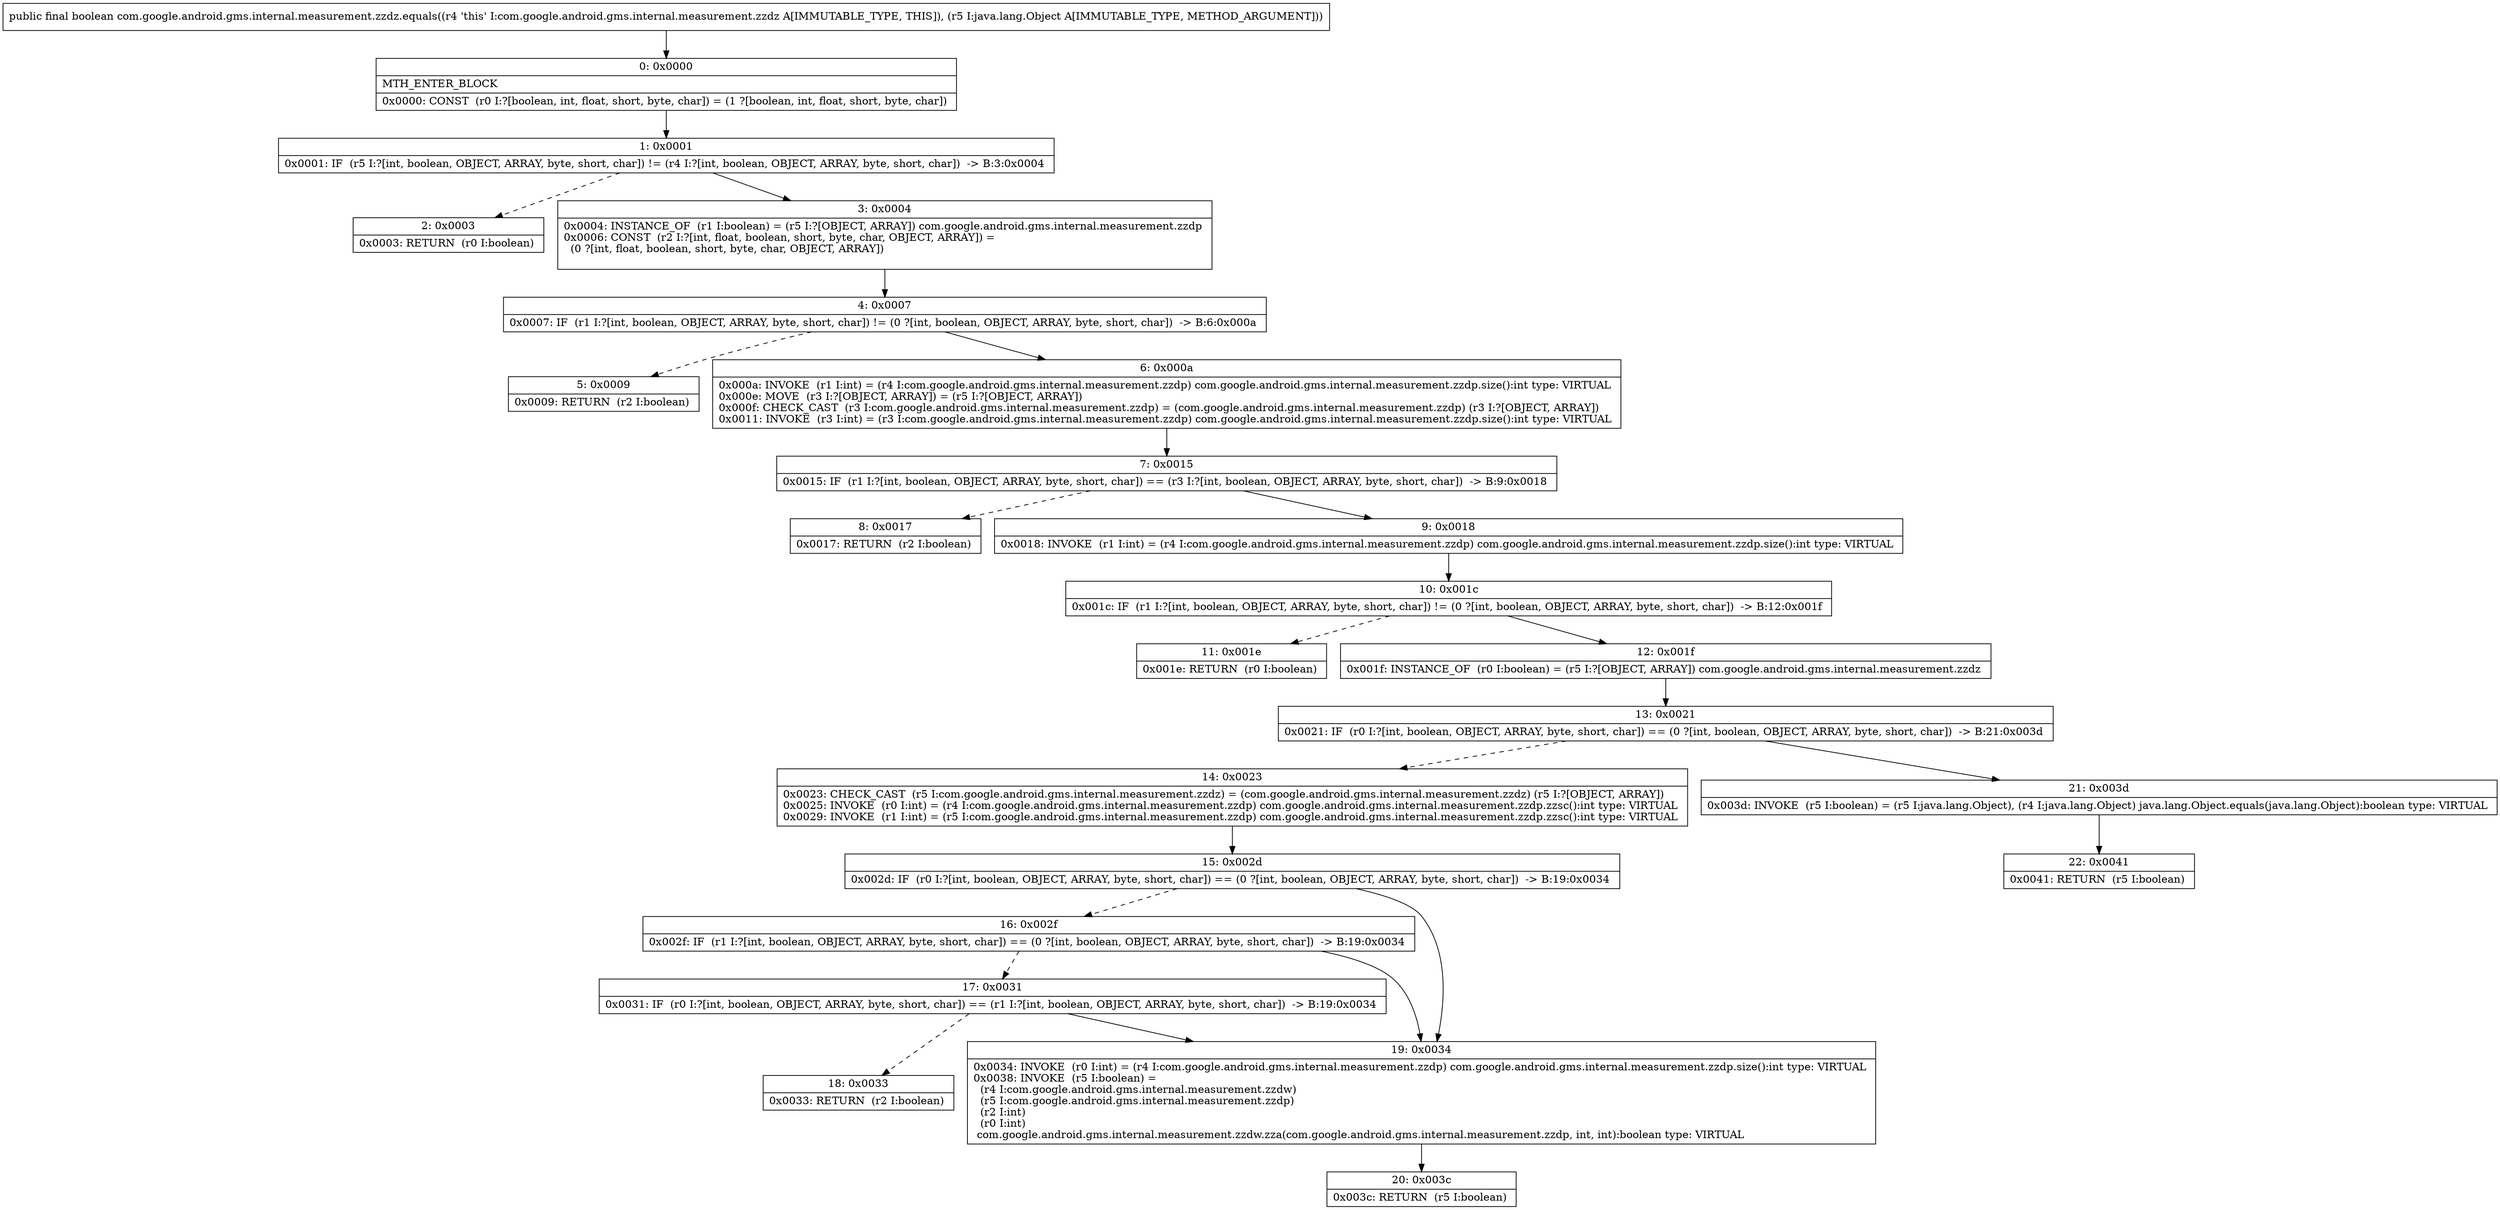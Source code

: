 digraph "CFG forcom.google.android.gms.internal.measurement.zzdz.equals(Ljava\/lang\/Object;)Z" {
Node_0 [shape=record,label="{0\:\ 0x0000|MTH_ENTER_BLOCK\l|0x0000: CONST  (r0 I:?[boolean, int, float, short, byte, char]) = (1 ?[boolean, int, float, short, byte, char]) \l}"];
Node_1 [shape=record,label="{1\:\ 0x0001|0x0001: IF  (r5 I:?[int, boolean, OBJECT, ARRAY, byte, short, char]) != (r4 I:?[int, boolean, OBJECT, ARRAY, byte, short, char])  \-\> B:3:0x0004 \l}"];
Node_2 [shape=record,label="{2\:\ 0x0003|0x0003: RETURN  (r0 I:boolean) \l}"];
Node_3 [shape=record,label="{3\:\ 0x0004|0x0004: INSTANCE_OF  (r1 I:boolean) = (r5 I:?[OBJECT, ARRAY]) com.google.android.gms.internal.measurement.zzdp \l0x0006: CONST  (r2 I:?[int, float, boolean, short, byte, char, OBJECT, ARRAY]) = \l  (0 ?[int, float, boolean, short, byte, char, OBJECT, ARRAY])\l \l}"];
Node_4 [shape=record,label="{4\:\ 0x0007|0x0007: IF  (r1 I:?[int, boolean, OBJECT, ARRAY, byte, short, char]) != (0 ?[int, boolean, OBJECT, ARRAY, byte, short, char])  \-\> B:6:0x000a \l}"];
Node_5 [shape=record,label="{5\:\ 0x0009|0x0009: RETURN  (r2 I:boolean) \l}"];
Node_6 [shape=record,label="{6\:\ 0x000a|0x000a: INVOKE  (r1 I:int) = (r4 I:com.google.android.gms.internal.measurement.zzdp) com.google.android.gms.internal.measurement.zzdp.size():int type: VIRTUAL \l0x000e: MOVE  (r3 I:?[OBJECT, ARRAY]) = (r5 I:?[OBJECT, ARRAY]) \l0x000f: CHECK_CAST  (r3 I:com.google.android.gms.internal.measurement.zzdp) = (com.google.android.gms.internal.measurement.zzdp) (r3 I:?[OBJECT, ARRAY]) \l0x0011: INVOKE  (r3 I:int) = (r3 I:com.google.android.gms.internal.measurement.zzdp) com.google.android.gms.internal.measurement.zzdp.size():int type: VIRTUAL \l}"];
Node_7 [shape=record,label="{7\:\ 0x0015|0x0015: IF  (r1 I:?[int, boolean, OBJECT, ARRAY, byte, short, char]) == (r3 I:?[int, boolean, OBJECT, ARRAY, byte, short, char])  \-\> B:9:0x0018 \l}"];
Node_8 [shape=record,label="{8\:\ 0x0017|0x0017: RETURN  (r2 I:boolean) \l}"];
Node_9 [shape=record,label="{9\:\ 0x0018|0x0018: INVOKE  (r1 I:int) = (r4 I:com.google.android.gms.internal.measurement.zzdp) com.google.android.gms.internal.measurement.zzdp.size():int type: VIRTUAL \l}"];
Node_10 [shape=record,label="{10\:\ 0x001c|0x001c: IF  (r1 I:?[int, boolean, OBJECT, ARRAY, byte, short, char]) != (0 ?[int, boolean, OBJECT, ARRAY, byte, short, char])  \-\> B:12:0x001f \l}"];
Node_11 [shape=record,label="{11\:\ 0x001e|0x001e: RETURN  (r0 I:boolean) \l}"];
Node_12 [shape=record,label="{12\:\ 0x001f|0x001f: INSTANCE_OF  (r0 I:boolean) = (r5 I:?[OBJECT, ARRAY]) com.google.android.gms.internal.measurement.zzdz \l}"];
Node_13 [shape=record,label="{13\:\ 0x0021|0x0021: IF  (r0 I:?[int, boolean, OBJECT, ARRAY, byte, short, char]) == (0 ?[int, boolean, OBJECT, ARRAY, byte, short, char])  \-\> B:21:0x003d \l}"];
Node_14 [shape=record,label="{14\:\ 0x0023|0x0023: CHECK_CAST  (r5 I:com.google.android.gms.internal.measurement.zzdz) = (com.google.android.gms.internal.measurement.zzdz) (r5 I:?[OBJECT, ARRAY]) \l0x0025: INVOKE  (r0 I:int) = (r4 I:com.google.android.gms.internal.measurement.zzdp) com.google.android.gms.internal.measurement.zzdp.zzsc():int type: VIRTUAL \l0x0029: INVOKE  (r1 I:int) = (r5 I:com.google.android.gms.internal.measurement.zzdp) com.google.android.gms.internal.measurement.zzdp.zzsc():int type: VIRTUAL \l}"];
Node_15 [shape=record,label="{15\:\ 0x002d|0x002d: IF  (r0 I:?[int, boolean, OBJECT, ARRAY, byte, short, char]) == (0 ?[int, boolean, OBJECT, ARRAY, byte, short, char])  \-\> B:19:0x0034 \l}"];
Node_16 [shape=record,label="{16\:\ 0x002f|0x002f: IF  (r1 I:?[int, boolean, OBJECT, ARRAY, byte, short, char]) == (0 ?[int, boolean, OBJECT, ARRAY, byte, short, char])  \-\> B:19:0x0034 \l}"];
Node_17 [shape=record,label="{17\:\ 0x0031|0x0031: IF  (r0 I:?[int, boolean, OBJECT, ARRAY, byte, short, char]) == (r1 I:?[int, boolean, OBJECT, ARRAY, byte, short, char])  \-\> B:19:0x0034 \l}"];
Node_18 [shape=record,label="{18\:\ 0x0033|0x0033: RETURN  (r2 I:boolean) \l}"];
Node_19 [shape=record,label="{19\:\ 0x0034|0x0034: INVOKE  (r0 I:int) = (r4 I:com.google.android.gms.internal.measurement.zzdp) com.google.android.gms.internal.measurement.zzdp.size():int type: VIRTUAL \l0x0038: INVOKE  (r5 I:boolean) = \l  (r4 I:com.google.android.gms.internal.measurement.zzdw)\l  (r5 I:com.google.android.gms.internal.measurement.zzdp)\l  (r2 I:int)\l  (r0 I:int)\l com.google.android.gms.internal.measurement.zzdw.zza(com.google.android.gms.internal.measurement.zzdp, int, int):boolean type: VIRTUAL \l}"];
Node_20 [shape=record,label="{20\:\ 0x003c|0x003c: RETURN  (r5 I:boolean) \l}"];
Node_21 [shape=record,label="{21\:\ 0x003d|0x003d: INVOKE  (r5 I:boolean) = (r5 I:java.lang.Object), (r4 I:java.lang.Object) java.lang.Object.equals(java.lang.Object):boolean type: VIRTUAL \l}"];
Node_22 [shape=record,label="{22\:\ 0x0041|0x0041: RETURN  (r5 I:boolean) \l}"];
MethodNode[shape=record,label="{public final boolean com.google.android.gms.internal.measurement.zzdz.equals((r4 'this' I:com.google.android.gms.internal.measurement.zzdz A[IMMUTABLE_TYPE, THIS]), (r5 I:java.lang.Object A[IMMUTABLE_TYPE, METHOD_ARGUMENT])) }"];
MethodNode -> Node_0;
Node_0 -> Node_1;
Node_1 -> Node_2[style=dashed];
Node_1 -> Node_3;
Node_3 -> Node_4;
Node_4 -> Node_5[style=dashed];
Node_4 -> Node_6;
Node_6 -> Node_7;
Node_7 -> Node_8[style=dashed];
Node_7 -> Node_9;
Node_9 -> Node_10;
Node_10 -> Node_11[style=dashed];
Node_10 -> Node_12;
Node_12 -> Node_13;
Node_13 -> Node_14[style=dashed];
Node_13 -> Node_21;
Node_14 -> Node_15;
Node_15 -> Node_16[style=dashed];
Node_15 -> Node_19;
Node_16 -> Node_17[style=dashed];
Node_16 -> Node_19;
Node_17 -> Node_18[style=dashed];
Node_17 -> Node_19;
Node_19 -> Node_20;
Node_21 -> Node_22;
}

